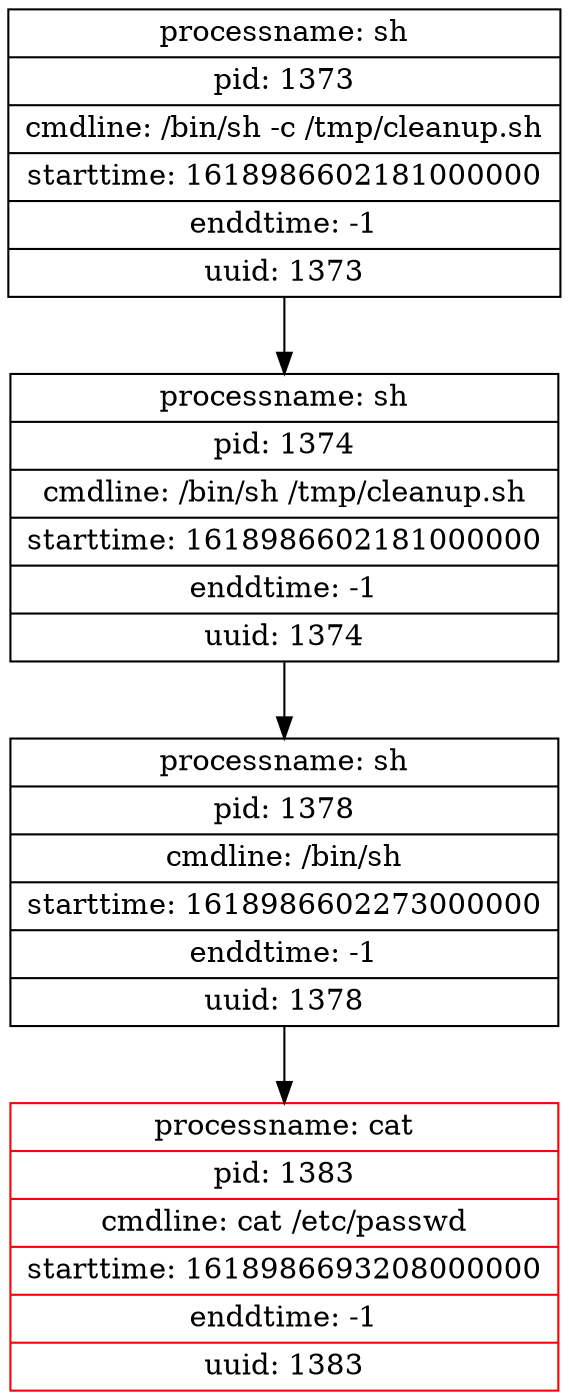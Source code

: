 digraph graph1 {
node [shape = record];
table183 [label = "{<head>processname: cat | pid: 1383 | cmdline: cat /etc/passwd | starttime: 1618986693208000000 | enddtime: -1 | uuid: 1383}", color = red];
node [shape = record];
table172 [label = "{<head>processname: sh | pid: 1378 | cmdline: /bin/sh | starttime: 1618986602273000000 | enddtime: -1 | uuid: 1378}"];
table172 -> table183;
node [shape = record];
table165 [label = "{<head>processname: sh | pid: 1374 | cmdline: /bin/sh /tmp/cleanup.sh | starttime: 1618986602181000000 | enddtime: -1 | uuid: 1374}"];
table165 -> table172;
node [shape = record];
table163 [label = "{<head>processname: sh | pid: 1373 | cmdline: /bin/sh -c /tmp/cleanup.sh | starttime: 1618986602181000000 | enddtime: -1 | uuid: 1373}"];
table163 -> table165;
}
